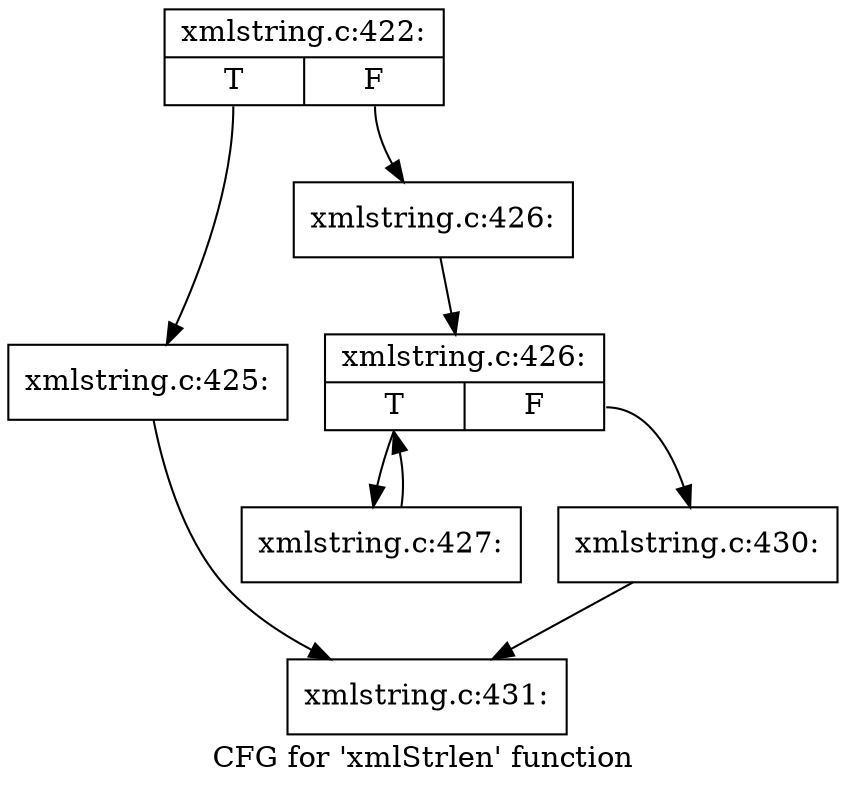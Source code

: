 digraph "CFG for 'xmlStrlen' function" {
	label="CFG for 'xmlStrlen' function";

	Node0x38bfa90 [shape=record,label="{xmlstring.c:422:|{<s0>T|<s1>F}}"];
	Node0x38bfa90:s0 -> Node0x38bfde0;
	Node0x38bfa90:s1 -> Node0x38bfe30;
	Node0x38bfde0 [shape=record,label="{xmlstring.c:425:}"];
	Node0x38bfde0 -> Node0x38bffd0;
	Node0x38bfe30 [shape=record,label="{xmlstring.c:426:}"];
	Node0x38bfe30 -> Node0x38e82e0;
	Node0x38e82e0 [shape=record,label="{xmlstring.c:426:|{<s0>T|<s1>F}}"];
	Node0x38e82e0:s0 -> Node0x38e8750;
	Node0x38e82e0:s1 -> Node0x38e84c0;
	Node0x38e8750 [shape=record,label="{xmlstring.c:427:}"];
	Node0x38e8750 -> Node0x38e82e0;
	Node0x38e84c0 [shape=record,label="{xmlstring.c:430:}"];
	Node0x38e84c0 -> Node0x38bffd0;
	Node0x38bffd0 [shape=record,label="{xmlstring.c:431:}"];
}

